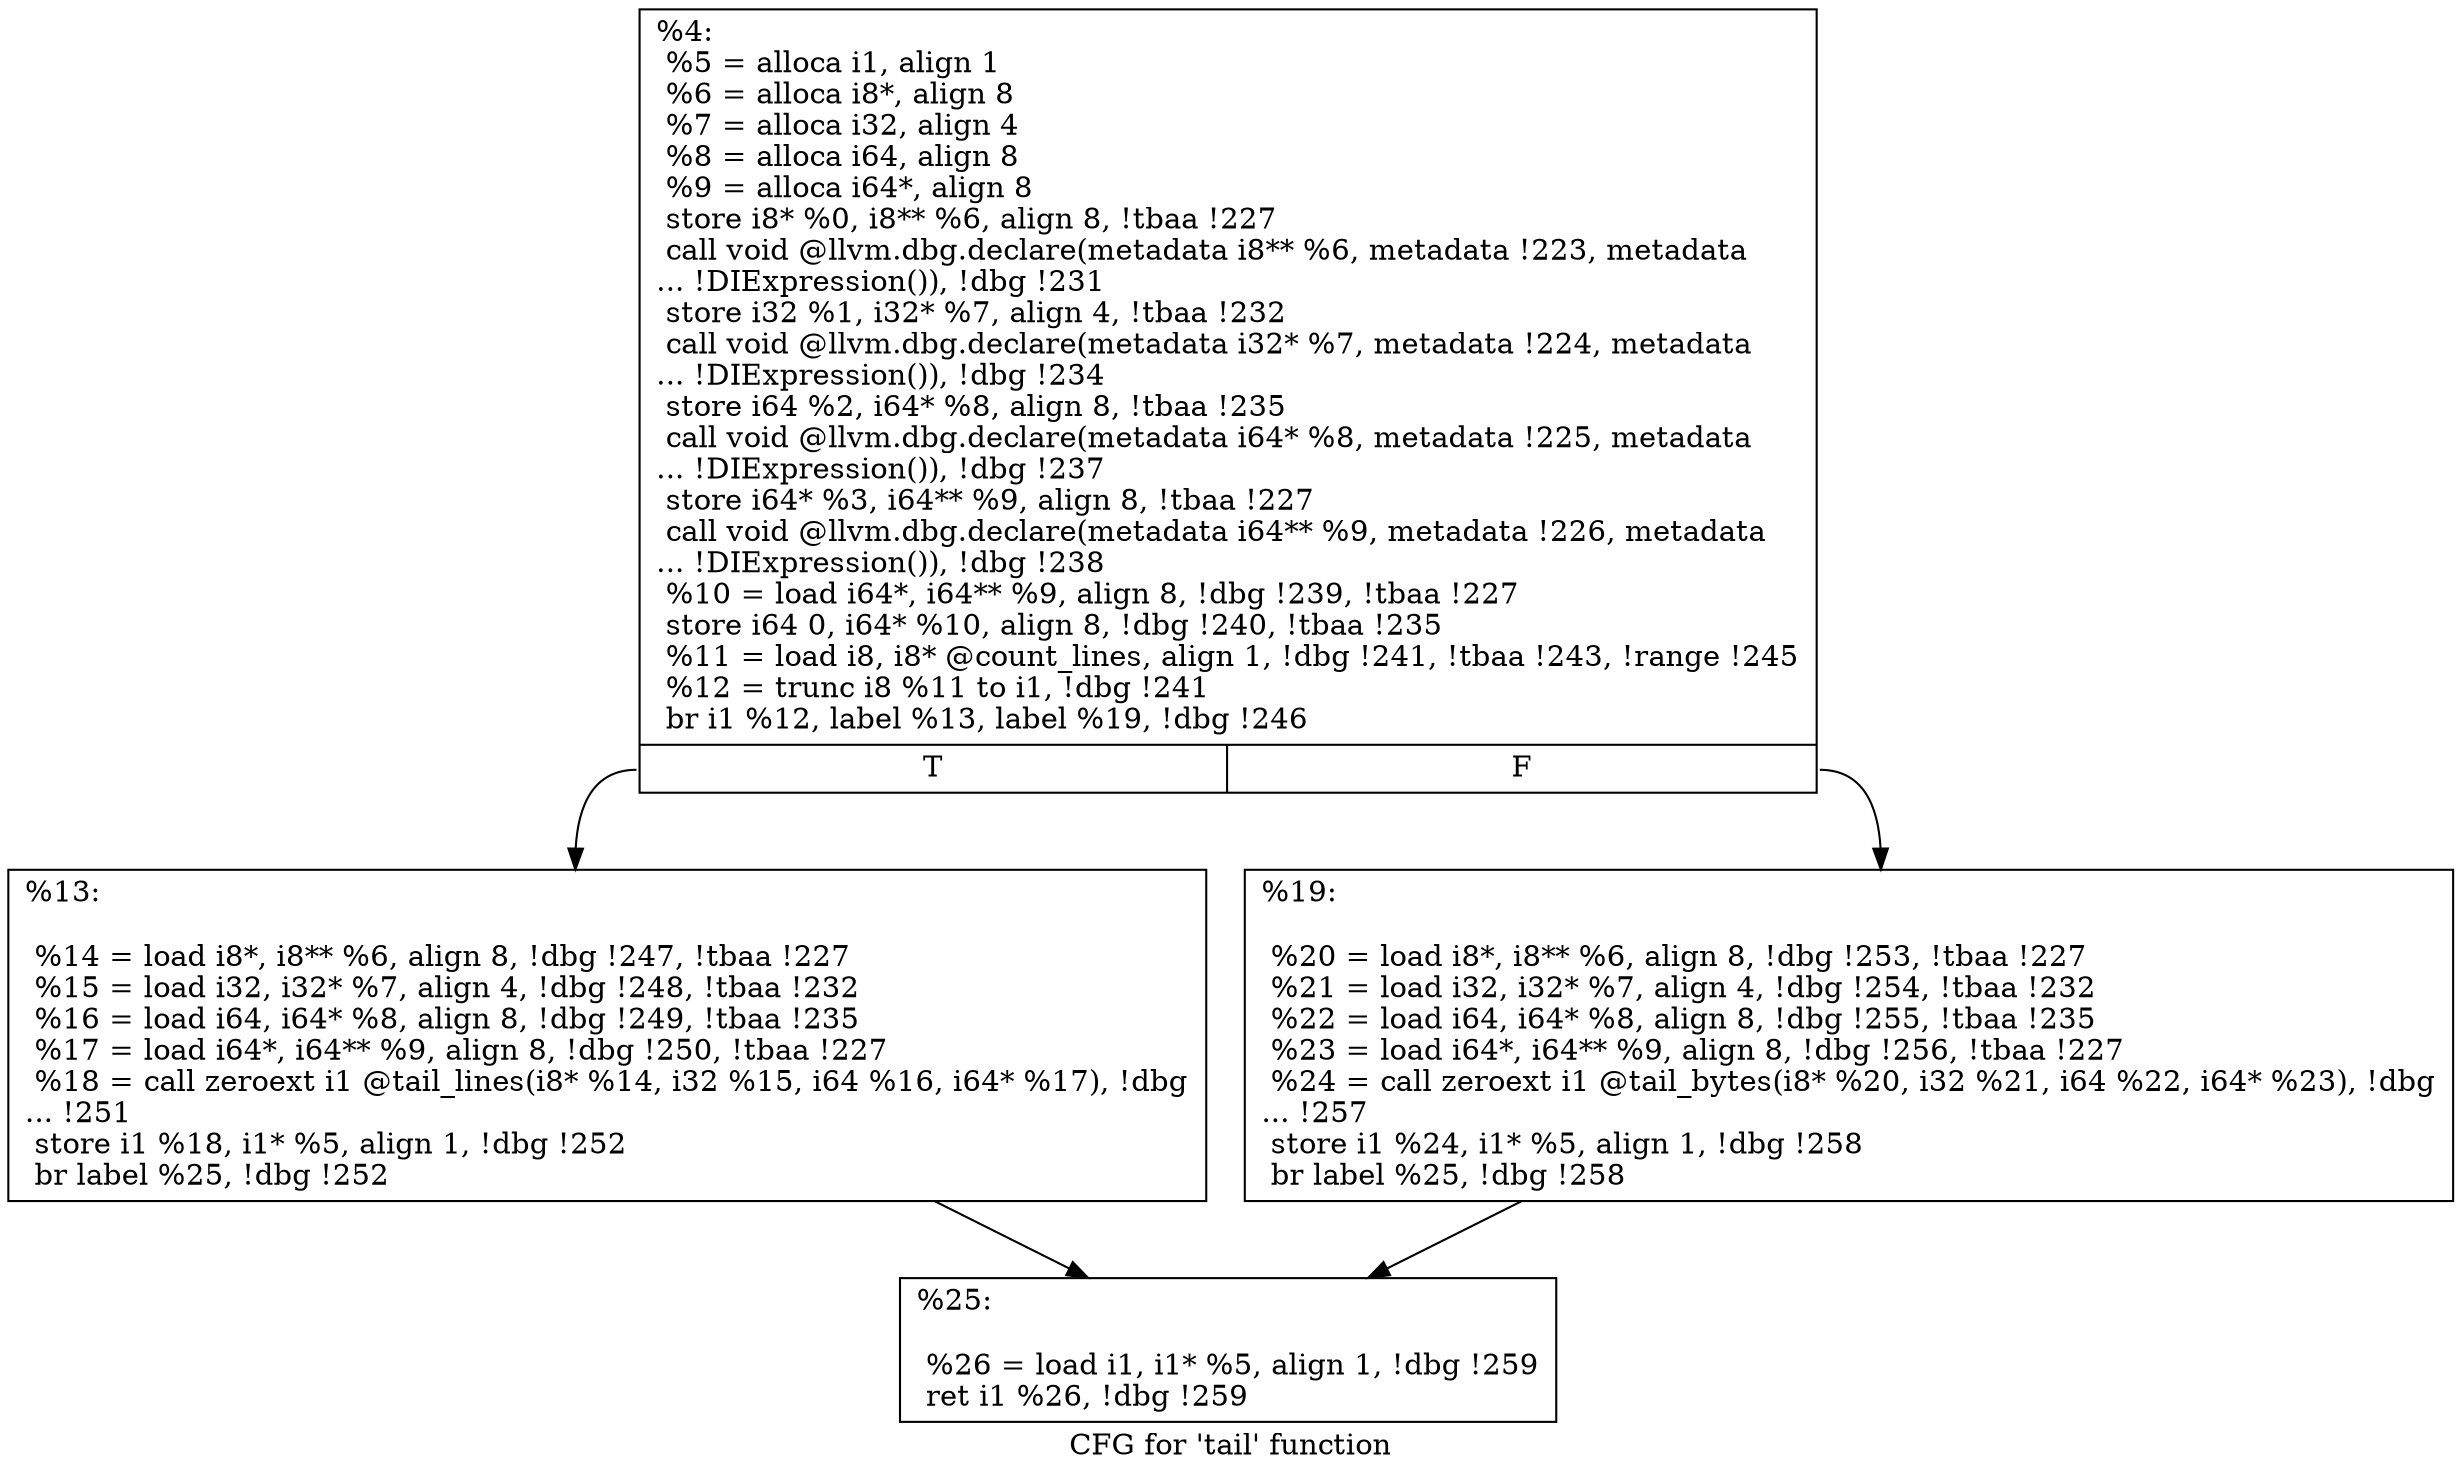 digraph "CFG for 'tail' function" {
	label="CFG for 'tail' function";

	Node0x144c650 [shape=record,label="{%4:\l  %5 = alloca i1, align 1\l  %6 = alloca i8*, align 8\l  %7 = alloca i32, align 4\l  %8 = alloca i64, align 8\l  %9 = alloca i64*, align 8\l  store i8* %0, i8** %6, align 8, !tbaa !227\l  call void @llvm.dbg.declare(metadata i8** %6, metadata !223, metadata\l... !DIExpression()), !dbg !231\l  store i32 %1, i32* %7, align 4, !tbaa !232\l  call void @llvm.dbg.declare(metadata i32* %7, metadata !224, metadata\l... !DIExpression()), !dbg !234\l  store i64 %2, i64* %8, align 8, !tbaa !235\l  call void @llvm.dbg.declare(metadata i64* %8, metadata !225, metadata\l... !DIExpression()), !dbg !237\l  store i64* %3, i64** %9, align 8, !tbaa !227\l  call void @llvm.dbg.declare(metadata i64** %9, metadata !226, metadata\l... !DIExpression()), !dbg !238\l  %10 = load i64*, i64** %9, align 8, !dbg !239, !tbaa !227\l  store i64 0, i64* %10, align 8, !dbg !240, !tbaa !235\l  %11 = load i8, i8* @count_lines, align 1, !dbg !241, !tbaa !243, !range !245\l  %12 = trunc i8 %11 to i1, !dbg !241\l  br i1 %12, label %13, label %19, !dbg !246\l|{<s0>T|<s1>F}}"];
	Node0x144c650:s0 -> Node0x144cfa0;
	Node0x144c650:s1 -> Node0x144cff0;
	Node0x144cfa0 [shape=record,label="{%13:\l\l  %14 = load i8*, i8** %6, align 8, !dbg !247, !tbaa !227\l  %15 = load i32, i32* %7, align 4, !dbg !248, !tbaa !232\l  %16 = load i64, i64* %8, align 8, !dbg !249, !tbaa !235\l  %17 = load i64*, i64** %9, align 8, !dbg !250, !tbaa !227\l  %18 = call zeroext i1 @tail_lines(i8* %14, i32 %15, i64 %16, i64* %17), !dbg\l... !251\l  store i1 %18, i1* %5, align 1, !dbg !252\l  br label %25, !dbg !252\l}"];
	Node0x144cfa0 -> Node0x144d040;
	Node0x144cff0 [shape=record,label="{%19:\l\l  %20 = load i8*, i8** %6, align 8, !dbg !253, !tbaa !227\l  %21 = load i32, i32* %7, align 4, !dbg !254, !tbaa !232\l  %22 = load i64, i64* %8, align 8, !dbg !255, !tbaa !235\l  %23 = load i64*, i64** %9, align 8, !dbg !256, !tbaa !227\l  %24 = call zeroext i1 @tail_bytes(i8* %20, i32 %21, i64 %22, i64* %23), !dbg\l... !257\l  store i1 %24, i1* %5, align 1, !dbg !258\l  br label %25, !dbg !258\l}"];
	Node0x144cff0 -> Node0x144d040;
	Node0x144d040 [shape=record,label="{%25:\l\l  %26 = load i1, i1* %5, align 1, !dbg !259\l  ret i1 %26, !dbg !259\l}"];
}
